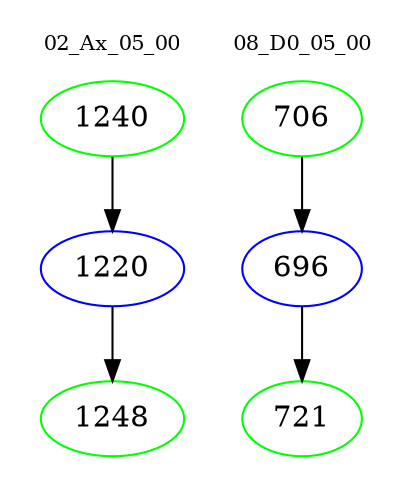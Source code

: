 digraph{
subgraph cluster_0 {
color = white
label = "02_Ax_05_00";
fontsize=10;
T0_1240 [label="1240", color="green"]
T0_1240 -> T0_1220 [color="black"]
T0_1220 [label="1220", color="blue"]
T0_1220 -> T0_1248 [color="black"]
T0_1248 [label="1248", color="green"]
}
subgraph cluster_1 {
color = white
label = "08_D0_05_00";
fontsize=10;
T1_706 [label="706", color="green"]
T1_706 -> T1_696 [color="black"]
T1_696 [label="696", color="blue"]
T1_696 -> T1_721 [color="black"]
T1_721 [label="721", color="green"]
}
}
